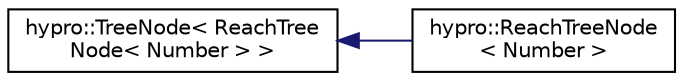 digraph "Graphical Class Hierarchy"
{
  edge [fontname="Helvetica",fontsize="10",labelfontname="Helvetica",labelfontsize="10"];
  node [fontname="Helvetica",fontsize="10",shape=record];
  rankdir="LR";
  Node1 [label="hypro::TreeNode\< ReachTree\lNode\< Number \> \>",height=0.2,width=0.4,color="black", fillcolor="white", style="filled",URL="$classhypro_1_1TreeNode.html"];
  Node1 -> Node2 [dir="back",color="midnightblue",fontsize="10",style="solid",fontname="Helvetica"];
  Node2 [label="hypro::ReachTreeNode\l\< Number \>",height=0.2,width=0.4,color="black", fillcolor="white", style="filled",URL="$classhypro_1_1ReachTreeNode.html"];
}
